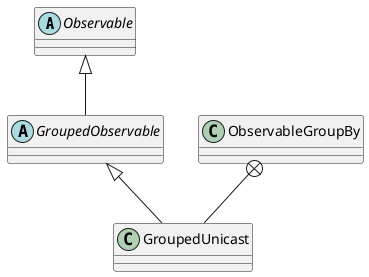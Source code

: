 @startuml
abstract class Observable
abstract class GroupedObservable
class GroupedUnicast
class ObservableGroupBy
ObservableGroupBy +-- GroupedUnicast
Observable <|-- GroupedObservable
GroupedObservable <|-- GroupedUnicast
@enduml